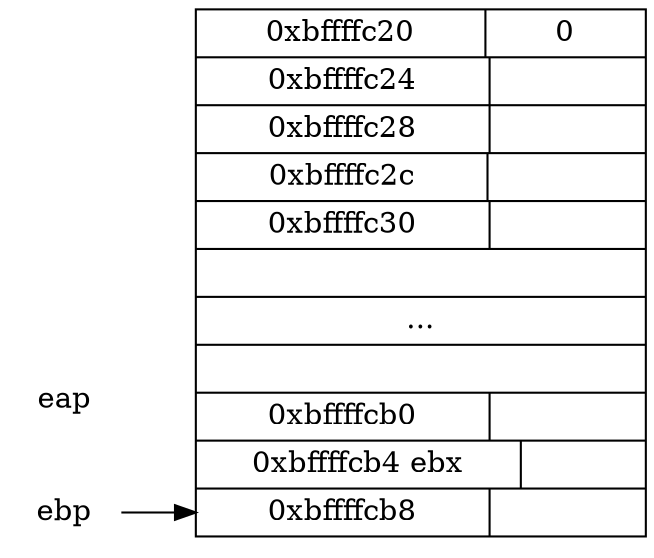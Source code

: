 digraph level1_stack{
    graph [
        rankdir = "LR"
    ];
    edge [
    ];
    "stack0" [
        label = "{
            <f1> 0xbffffc20|0}|{<f2> 0xbffffc24|  }|{<f3> 0xbffffc28 |  }|
            {0xbffffc2c | }|{0xbffffc30 | }| | ... | |{0xbffffcb0 | }|
            {0xbffffcb4 ebx | }|{<ebp> 0xbffffcb8 | }"
        width="3"
        shape = "record"
    ];
    "ebp" [
        shape = "plaintext"
    ];
    "ebp" -> "stack0":ebp;
    "eap" [
        shape = "plaintext"
    ];
}
